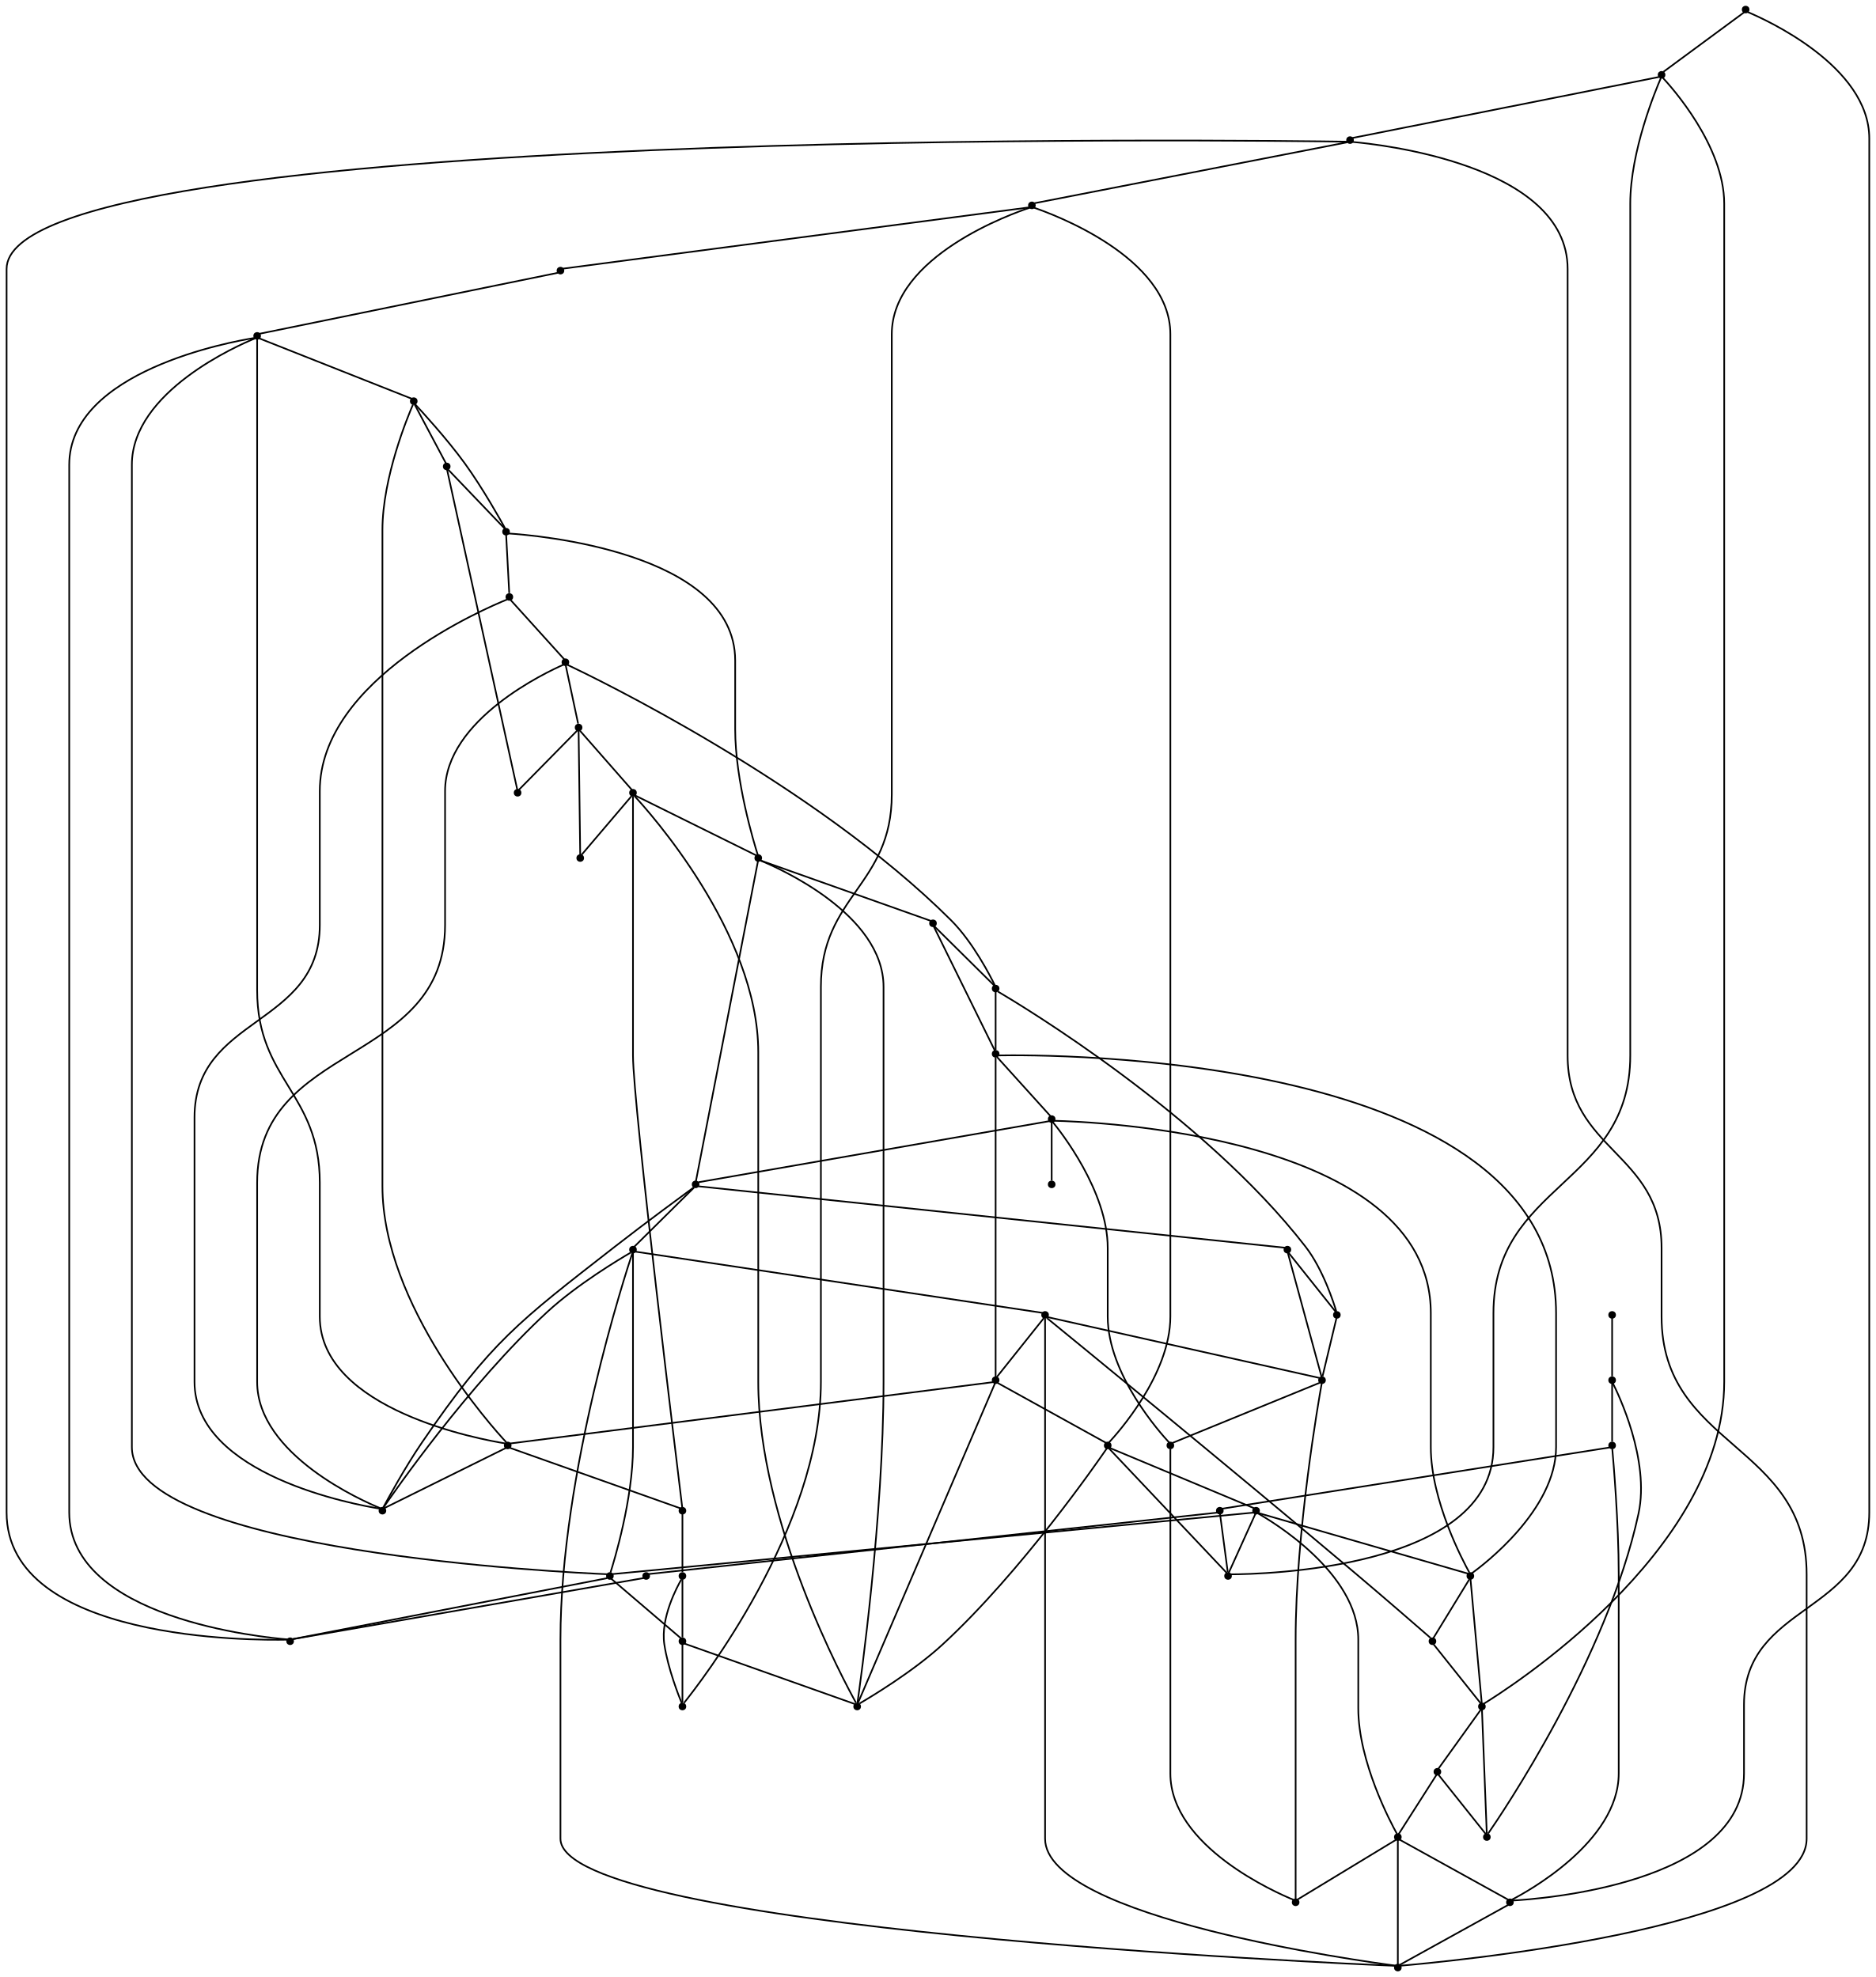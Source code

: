 graph {
  node [shape=point,comment="{\"directed\":false,\"doi\":\"10.4230/LIPIcs.GD.2024.27\",\"figure\":\"6 (2)\"}"]

  v0 [pos="1937.9169891357553,2425.2365315992174"]
  v1 [pos="1813.074356477626,2497.293134385191"]
  v2 [pos="1937.9264331125946,2497.293134385191"]
  v3 [pos="1937.9253837818344,2713.492698441546"]
  v4 [pos="1875.4874053522187,2533.33618646629"]
  v5 [pos="1937.9087216812834,2641.438893199869"]
  v6 [pos="1813.0701591545867,2713.492698441546"]
  v7 [pos="1937.9159398049956,2857.627012756827"]
  v8 [pos="1875.4956728066907,2749.524051701039"]
  v9 [pos="1875.49987012973,2317.128484099253"]
  v10 [pos="1750.6488428255216,2389.193479518118"]
  v11 [pos="1875.49987012973,2389.193479518118"]
  v12 [pos="1750.644645502482,2605.3927892522643"]
  v13 [pos="1875.4956728066907,2605.3927892522643"]
  v14 [pos="1750.6405753710496,2821.5964224639606"]
  v15 [pos="1813.0659618315467,2641.431772178022"]
  v16 [pos="1875.487405352219,2821.5923533086193"]
  v17 [pos="1813.0785538006658,2857.618620123935"]
  v18 [pos="1813.0701591545865,2425.232208121667"]
  v19 [pos="1750.644645502482,2533.332117310949"]
  v20 [pos="1688.2233291734176,2497.2974578627413"]
  v21 [pos="1688.219131850378,2713.4967675968874"]
  v22 [pos="1750.6405753710496,2749.5314270450954"]
  v23 [pos="1688.2233291734174,2641.427448700472"]
  v24 [pos="1750.6488428255218,2317.132553254594"]
  v25 [pos="1625.797688329706,2389.197802995668"]
  v26 [pos="1625.7936181982736,2605.401181885156"]
  v27 [pos="1625.789420875234,2821.600491619302"]
  v28 [pos="1688.22739930485,2857.618620123935"]
  v29 [pos="1688.2233291734176,2425.232208121667"]
  v30 [pos="1563.372301869209,2497.2974578627413"]
  v31 [pos="1625.797688329706,2533.3277938333986"]
  v32 [pos="1563.36390722313,2713.5008367522287"]
  v33 [pos="1625.789420875234,2749.5354962004367"]
  v34 [pos="1625.797688329706,2317.1368767321446"]
  v35 [pos="1500.9509855401443,2389.193479518118"]
  v36 [pos="1500.9466610254976,2605.397112729814"]
  v37 [pos="1563.372301869209,2641.427448700472"]
  v38 [pos="1500.9383935710257,2821.600491619302"]
  v39 [pos="1563.3555125770506,2857.63515106751"]
  v40 [pos="1563.372301869209,2425.2365315992174"]
  v41 [pos="1438.5169500503537,2497.3099196509743"]
  v42 [pos="1500.9466610254976,2533.332117310949"]
  v43 [pos="1438.5169500503537,2713.505160229779"]
  v44 [pos="1500.9425908940652,2749.5314270450954"]
  v45 [pos="1500.9466610254976,2317.1368767321446"]
  v46 [pos="1376.0915635898568,2605.405505362706"]
  v47 [pos="1438.516950050354,2641.4358413333634"]
  v48 [pos="1376.0956337212892,2389.210264783901"]
  v49 [pos="1438.5169500503537,2857.6310819121686"]
  v50 [pos="1376.0894013325333,2821.604815096852"]
  v51 [pos="1438.516950050354,2425.244924232109"]
  v52 [pos="1376.0915635898566,2749.5354962004367"]
  v53 [pos="1376.095633721289,2533.340255621632"]
  v54 [pos="1376.0915635898568,2317.149338520377"]

  v0 -- v1 [id="-1",pos="1937.9169891357553,2425.2365315992174 1813.074356477626,2497.293134385191 1813.074356477626,2497.293134385191 1813.074356477626,2497.293134385191"]
  v52 -- v44 [id="-11",pos="1376.0915635898566,2749.5354962004367 1500.9425908940652,2749.5314270450954 1500.9425908940652,2749.5314270450954 1500.9425908940652,2749.5314270450954"]
  v52 -- v46 [id="-17",pos="1376.0915635898566,2749.5354962004367 1376.0915635898568,2605.405505362706 1376.0915635898568,2605.405505362706 1376.0915635898568,2605.405505362706"]
  v46 -- v43 [id="-18",pos="1376.0915635898568,2605.405505362706 1438.5169500503537,2713.505160229779 1438.5169500503537,2713.505160229779 1438.5169500503537,2713.505160229779"]
  v53 -- v42 [id="-19",pos="1376.095633721289,2533.340255621632 1500.9466610254976,2533.332117310949 1500.9466610254976,2533.332117310949 1500.9466610254976,2533.332117310949"]
  v53 -- v48 [id="-21",pos="1376.095633721289,2533.340255621632 1376.0956337212892,2389.210264783901 1376.0956337212892,2389.210264783901 1376.0956337212892,2389.210264783901"]
  v48 -- v41 [id="-22",pos="1376.0956337212892,2389.210264783901 1438.5169500503537,2497.3099196509743 1438.5169500503537,2497.3099196509743 1438.5169500503537,2497.3099196509743"]
  v54 -- v45 [id="-27",pos="1376.0915635898568,2317.149338520377 1500.9466610254976,2317.1368767321446 1500.9466610254976,2317.1368767321446 1500.9466610254976,2317.1368767321446"]
  v49 -- v39 [id="-28",pos="1438.5169500503537,2857.6310819121686 1563.3555125770506,2857.63515106751 1563.3555125770506,2857.63515106751 1563.3555125770506,2857.63515106751"]
  v39 -- v28 [id="-29",pos="1563.3555125770506,2857.63515106751 1688.22739930485,2857.618620123935 1688.22739930485,2857.618620123935 1688.22739930485,2857.618620123935"]
  v28 -- v17 [id="-30",pos="1688.22739930485,2857.618620123935 1813.0785538006658,2857.618620123935 1813.0785538006658,2857.618620123935 1813.0785538006658,2857.618620123935"]
  v17 -- v7 [id="-31",pos="1813.0785538006658,2857.618620123935 1937.9159398049956,2857.627012756827 1937.9159398049956,2857.627012756827 1937.9159398049956,2857.627012756827"]
  v49 -- v43 [id="-32",pos="1438.5169500503537,2857.6310819121686 1438.5169500503537,2713.505160229779 1438.5169500503537,2713.505160229779 1438.5169500503537,2713.505160229779"]
  v43 -- v38 [id="-33",pos="1438.5169500503537,2713.505160229779 1500.9383935710257,2821.600491619302 1500.9383935710257,2821.600491619302 1500.9383935710257,2821.600491619302"]
  v41 -- v53 [id="-34",pos="1438.5169500503537,2497.3099196509743 1376.095633721289,2533.340255621632 1376.095633721289,2533.340255621632 1376.095633721289,2533.340255621632"]
  v47 -- v41 [id="-36",pos="1438.516950050354,2641.4358413333634 1438.5169500503537,2497.3099196509743 1438.5169500503537,2497.3099196509743 1438.5169500503537,2497.3099196509743"]
  v41 -- v36 [id="-37",pos="1438.5169500503537,2497.3099196509743 1500.9466610254976,2605.397112729814 1500.9466610254976,2605.397112729814 1500.9466610254976,2605.397112729814"]
  v51 -- v35 [id="-38",pos="1438.516950050354,2425.244924232109 1500.9509855401443,2389.193479518118 1500.9509855401443,2389.193479518118 1500.9509855401443,2389.193479518118"]
  v43 -- v52 [id="-41",pos="1438.5169500503537,2713.505160229779 1376.0915635898566,2749.5354962004367 1376.0915635898566,2749.5354962004367 1376.0915635898566,2749.5354962004367"]
  v47 -- v37 [id="-45",pos="1438.516950050354,2641.4358413333634 1563.372301869209,2641.427448700472 1563.372301869209,2641.427448700472 1563.372301869209,2641.427448700472"]
  v51 -- v40 [id="-46",pos="1438.516950050354,2425.244924232109 1563.372301869209,2425.2365315992174 1563.372301869209,2425.2365315992174 1563.372301869209,2425.2365315992174"]
  v2 -- v4 [id="-54",pos="1937.9264331125946,2497.293134385191 1875.4874053522187,2533.33618646629 1875.4874053522187,2533.33618646629 1875.4874053522187,2533.33618646629"]
  v44 -- v50 [id="-55",pos="1500.9425908940652,2749.5314270450954 1376.0894013325333,2821.604815096852 1376.0894013325333,2821.604815096852 1376.0894013325333,2821.604815096852"]
  v38 -- v49 [id="-59",pos="1500.9383935710257,2821.600491619302 1438.5169500503537,2857.6310819121686 1438.5169500503537,2857.6310819121686 1438.5169500503537,2857.6310819121686"]
  v45 -- v48 [id="-60",pos="1500.9466610254976,2317.1368767321446 1376.0956337212892,2389.210264783901 1376.0956337212892,2389.210264783901 1376.0956337212892,2389.210264783901"]
  v36 -- v47 [id="-61",pos="1500.9466610254976,2605.397112729814 1438.516950050354,2641.4358413333634 1438.516950050354,2641.4358413333634 1438.516950050354,2641.4358413333634"]
  v44 -- v33 [id="-62",pos="1500.9425908940652,2749.5314270450954 1625.789420875234,2749.5354962004367 1625.789420875234,2749.5354962004367 1625.789420875234,2749.5354962004367"]
  v44 -- v36 [id="-64",pos="1500.9425908940652,2749.5314270450954 1500.9466610254976,2605.397112729814 1500.9466610254976,2605.397112729814 1500.9466610254976,2605.397112729814"]
  v36 -- v32 [id="-65",pos="1500.9466610254976,2605.397112729814 1563.36390722313,2713.5008367522287 1563.36390722313,2713.5008367522287 1563.36390722313,2713.5008367522287"]
  v42 -- v46 [id="-66",pos="1500.9466610254976,2533.332117310949 1376.0915635898568,2605.405505362706 1376.0915635898568,2605.405505362706 1376.0915635898568,2605.405505362706"]
  v42 -- v31 [id="-67",pos="1500.9466610254976,2533.332117310949 1625.797688329706,2533.3277938333986 1625.797688329706,2533.3277938333986 1625.797688329706,2533.3277938333986"]
  v42 -- v35 [id="-68",pos="1500.9466610254976,2533.332117310949 1500.9509855401443,2389.193479518118 1500.9509855401443,2389.193479518118 1500.9509855401443,2389.193479518118"]
  v35 -- v30 [id="-70",pos="1500.9509855401443,2389.193479518118 1563.372301869209,2497.2974578627413 1563.372301869209,2497.2974578627413 1563.372301869209,2497.2974578627413"]
  v45 -- v34 [id="-74",pos="1500.9466610254976,2317.1368767321446 1625.797688329706,2317.1368767321446 1625.797688329706,2317.1368767321446 1625.797688329706,2317.1368767321446"]
  v5 -- v6 [id="-75",pos="1937.9087216812834,2641.438893199869 1813.0701591545867,2713.492698441546 1813.0701591545867,2713.492698441546 1813.0701591545867,2713.492698441546"]
  v5 -- v2 [id="-76",pos="1937.9087216812834,2641.438893199869 1937.9264331125946,2497.293134385191 1937.9264331125946,2497.293134385191 1937.9264331125946,2497.293134385191"]
  v7 -- v3 [id="-80",pos="1937.9159398049956,2857.627012756827 1937.9253837818344,2713.492698441546 1937.9253837818344,2713.492698441546 1937.9253837818344,2713.492698441546"]
  v3 -- v8 [id="-85",pos="1937.9253837818344,2713.492698441546 1875.4956728066907,2749.524051701039 1875.4956728066907,2749.524051701039 1875.4956728066907,2749.524051701039"]
  v9 -- v10 [id="-86",pos="1875.49987012973,2317.128484099253 1750.6488428255216,2389.193479518118 1750.6488428255216,2389.193479518118 1750.6488428255216,2389.193479518118"]
  v39 -- v32 [id="-87",pos="1563.3555125770506,2857.63515106751 1563.36390722313,2713.5008367522287 1563.36390722313,2713.5008367522287 1563.36390722313,2713.5008367522287"]
  v32 -- v27 [id="-88",pos="1563.36390722313,2713.5008367522287 1625.789420875234,2821.600491619302 1625.789420875234,2821.600491619302 1625.789420875234,2821.600491619302"]
  v37 -- v23 [id="-89",pos="1563.372301869209,2641.427448700472 1688.2233291734174,2641.427448700472 1688.2233291734174,2641.427448700472 1688.2233291734174,2641.427448700472"]
  v32 -- v44 [id="-90",pos="1563.36390722313,2713.5008367522287 1500.9425908940652,2749.5314270450954 1500.9425908940652,2749.5314270450954 1500.9425908940652,2749.5314270450954"]
  v37 -- v30 [id="-91",pos="1563.372301869209,2641.427448700472 1563.372301869209,2497.2974578627413 1563.372301869209,2497.2974578627413 1563.372301869209,2497.2974578627413"]
  v37 -- v43 [id="-92",pos="1563.372301869209,2641.427448700472 1438.5169500503537,2713.505160229779 1438.5169500503537,2713.505160229779 1438.5169500503537,2713.505160229779"]
  v30 -- v42 [id="-93",pos="1563.372301869209,2497.2974578627413 1500.9466610254976,2533.332117310949 1500.9466610254976,2533.332117310949 1500.9466610254976,2533.332117310949"]
  v30 -- v26 [id="-94",pos="1563.372301869209,2497.2974578627413 1625.7936181982736,2605.401181885156 1625.7936181982736,2605.401181885156 1625.7936181982736,2605.401181885156"]
  v40 -- v41 [id="-95",pos="1563.372301869209,2425.2365315992174 1438.5169500503537,2497.3099196509743 1438.5169500503537,2497.3099196509743 1438.5169500503537,2497.3099196509743"]
  v40 -- v29 [id="-96",pos="1563.372301869209,2425.2365315992174 1688.2233291734176,2425.232208121667 1688.2233291734176,2425.232208121667 1688.2233291734176,2425.232208121667"]
  v40 -- v25 [id="-97",pos="1563.372301869209,2425.2365315992174 1625.797688329706,2389.197802995668 1625.797688329706,2389.197802995668 1625.797688329706,2389.197802995668"]
  v27 -- v39 [id="-103",pos="1625.789420875234,2821.600491619302 1563.3555125770506,2857.63515106751 1563.3555125770506,2857.63515106751 1563.3555125770506,2857.63515106751"]
  v33 -- v38 [id="-104",pos="1625.789420875234,2749.5354962004367 1500.9383935710257,2821.600491619302 1500.9383935710257,2821.600491619302 1500.9383935710257,2821.600491619302"]
  v26 -- v37 [id="-105",pos="1625.7936181982736,2605.401181885156 1563.372301869209,2641.427448700472 1563.372301869209,2641.427448700472 1563.372301869209,2641.427448700472"]
  v31 -- v36 [id="-106",pos="1625.797688329706,2533.3277938333986 1500.9466610254976,2605.397112729814 1500.9466610254976,2605.397112729814 1500.9466610254976,2605.397112729814"]
  v33 -- v26 [id="-107",pos="1625.789420875234,2749.5354962004367 1625.7936181982736,2605.401181885156 1625.7936181982736,2605.401181885156 1625.7936181982736,2605.401181885156"]
  v33 -- v22 [id="-108",pos="1625.789420875234,2749.5354962004367 1750.6405753710496,2749.5314270450954 1750.6405753710496,2749.5314270450954 1750.6405753710496,2749.5314270450954"]
  v26 -- v21 [id="-109",pos="1625.7936181982736,2605.401181885156 1688.219131850378,2713.4967675968874 1688.219131850378,2713.4967675968874 1688.219131850378,2713.4967675968874"]
  v31 -- v19 [id="-110",pos="1625.797688329706,2533.3277938333986 1750.644645502482,2533.332117310949 1750.644645502482,2533.332117310949 1750.644645502482,2533.332117310949"]
  v31 -- v25 [id="-112",pos="1625.797688329706,2533.3277938333986 1625.797688329706,2389.197802995668 1625.797688329706,2389.197802995668 1625.797688329706,2389.197802995668"]
  v25 -- v20 [id="-113",pos="1625.797688329706,2389.197802995668 1688.2233291734176,2497.2974578627413 1688.2233291734176,2497.2974578627413 1688.2233291734176,2497.2974578627413"]
  v34 -- v35 [id="-114",pos="1625.797688329706,2317.1368767321446 1500.9509855401443,2389.193479518118 1500.9509855401443,2389.193479518118 1500.9509855401443,2389.193479518118"]
  v34 -- v24 [id="-117",pos="1625.797688329706,2317.1368767321446 1750.6488428255218,2317.132553254594 1750.6488428255218,2317.132553254594 1750.6488428255218,2317.132553254594"]
  v4 -- v12 [id="-121",pos="1875.4874053522187,2533.33618646629 1750.644645502482,2605.3927892522643 1750.644645502482,2605.3927892522643 1750.644645502482,2605.3927892522643"]
  v8 -- v14 [id="-124",pos="1875.4956728066907,2749.524051701039 1750.6405753710496,2821.5964224639606 1750.6405753710496,2821.5964224639606 1750.6405753710496,2821.5964224639606"]
  v11 -- v2 [id="-126",pos="1875.49987012973,2389.193479518118 1937.9264331125946,2497.293134385191 1937.9264331125946,2497.293134385191 1937.9264331125946,2497.293134385191"]
  v4 -- v11 [id="-127",pos="1875.4874053522187,2533.33618646629 1875.49987012973,2389.193479518118 1875.49987012973,2389.193479518118 1875.49987012973,2389.193479518118"]
  v13 -- v15 [id="-128",pos="1875.4956728066907,2605.3927892522643 1813.0659618315467,2641.431772178022 1813.0659618315467,2641.431772178022 1813.0659618315467,2641.431772178022"]
  v28 -- v21 [id="-130",pos="1688.22739930485,2857.618620123935 1688.219131850378,2713.4967675968874 1688.219131850378,2713.4967675968874 1688.219131850378,2713.4967675968874"]
  v21 -- v33 [id="-132",pos="1688.219131850378,2713.4967675968874 1625.789420875234,2749.5354962004367 1625.789420875234,2749.5354962004367 1625.789420875234,2749.5354962004367"]
  v21 -- v14 [id="-133",pos="1688.219131850378,2713.4967675968874 1750.6405753710496,2821.5964224639606 1750.6405753710496,2821.5964224639606 1750.6405753710496,2821.5964224639606"]
  v23 -- v15 [id="-134",pos="1688.2233291734174,2641.427448700472 1813.0659618315467,2641.431772178022 1813.0659618315467,2641.431772178022 1813.0659618315467,2641.431772178022"]
  v23 -- v32 [id="-135",pos="1688.2233291734174,2641.427448700472 1563.36390722313,2713.5008367522287 1563.36390722313,2713.5008367522287 1563.36390722313,2713.5008367522287"]
  v29 -- v18 [id="-136",pos="1688.2233291734176,2425.232208121667 1813.0701591545865,2425.232208121667 1813.0701591545865,2425.232208121667 1813.0701591545865,2425.232208121667"]
  v20 -- v31 [id="-137",pos="1688.2233291734176,2497.2974578627413 1625.797688329706,2533.3277938333986 1625.797688329706,2533.3277938333986 1625.797688329706,2533.3277938333986"]
  v29 -- v30 [id="-138",pos="1688.2233291734176,2425.232208121667 1563.372301869209,2497.2974578627413 1563.372301869209,2497.2974578627413 1563.372301869209,2497.2974578627413"]
  v23 -- v20 [id="-139",pos="1688.2233291734174,2641.427448700472 1688.2233291734176,2497.2974578627413 1688.2233291734176,2497.2974578627413 1688.2233291734176,2497.2974578627413"]
  v20 -- v12 [id="-141",pos="1688.2233291734176,2497.2974578627413 1750.644645502482,2605.3927892522643 1750.644645502482,2605.3927892522643 1750.644645502482,2605.3927892522643"]
  v29 -- v10 [id="-142",pos="1688.2233291734176,2425.232208121667 1750.6488428255216,2389.193479518118 1750.6488428255216,2389.193479518118 1750.6488428255216,2389.193479518118"]
  v13 -- v3 [id="-148",pos="1875.4956728066907,2605.3927892522643 1937.9253837818344,2713.492698441546 1937.9253837818344,2713.492698441546 1937.9253837818344,2713.492698441546"]
  v8 -- v13 [id="-150",pos="1875.4956728066907,2749.524051701039 1875.4956728066907,2605.3927892522643 1875.4956728066907,2605.3927892522643 1875.4956728066907,2605.3927892522643"]
  v16 -- v17 [id="-151",pos="1875.487405352219,2821.5923533086193 1813.0785538006658,2857.618620123935 1813.0785538006658,2857.618620123935 1813.0785538006658,2857.618620123935"]
  v14 -- v28 [id="-155",pos="1750.6405753710496,2821.5964224639606 1688.22739930485,2857.618620123935 1688.22739930485,2857.618620123935 1688.22739930485,2857.618620123935"]
  v22 -- v8 [id="-159",pos="1750.6405753710496,2749.5314270450954 1875.4956728066907,2749.524051701039 1875.4956728066907,2749.524051701039 1875.4956728066907,2749.524051701039"]
  v22 -- v27 [id="-160",pos="1750.6405753710496,2749.5314270450954 1625.789420875234,2821.600491619302 1625.789420875234,2821.600491619302 1625.789420875234,2821.600491619302"]
  v22 -- v12 [id="-161",pos="1750.6405753710496,2749.5314270450954 1750.644645502482,2605.3927892522643 1750.644645502482,2605.3927892522643 1750.644645502482,2605.3927892522643"]
  v12 -- v6 [id="-162",pos="1750.644645502482,2605.3927892522643 1813.0701591545867,2713.492698441546 1813.0701591545867,2713.492698441546 1813.0701591545867,2713.492698441546"]
  v19 -- v26 [id="-163",pos="1750.644645502482,2533.332117310949 1625.7936181982736,2605.401181885156 1625.7936181982736,2605.401181885156 1625.7936181982736,2605.401181885156"]
  v19 -- v4 [id="-164",pos="1750.644645502482,2533.332117310949 1875.4874053522187,2533.33618646629 1875.4874053522187,2533.33618646629 1875.4874053522187,2533.33618646629"]
  v19 -- v10 [id="-165",pos="1750.644645502482,2533.332117310949 1750.6488428255216,2389.193479518118 1750.6488428255216,2389.193479518118 1750.6488428255216,2389.193479518118"]
  v10 -- v1 [id="-167",pos="1750.6488428255216,2389.193479518118 1813.074356477626,2497.293134385191 1813.074356477626,2497.293134385191 1813.074356477626,2497.293134385191"]
  v24 -- v25 [id="-169",pos="1750.6488428255218,2317.132553254594 1625.797688329706,2389.197802995668 1625.797688329706,2389.197802995668 1625.797688329706,2389.197802995668"]
  v24 -- v9 [id="-172",pos="1750.6488428255218,2317.132553254594 1875.49987012973,2317.128484099253 1875.49987012973,2317.128484099253 1875.49987012973,2317.128484099253"]
  v12 -- v23 [id="-173",pos="1750.644645502482,2605.3927892522643 1688.2233291734174,2641.427448700472 1688.2233291734174,2641.427448700472 1688.2233291734174,2641.427448700472"]
  v18 -- v0 [id="-175",pos="1813.0701591545865,2425.232208121667 1937.9169891357553,2425.2365315992174 1937.9169891357553,2425.2365315992174 1937.9169891357553,2425.2365315992174"]
  v1 -- v19 [id="-176",pos="1813.074356477626,2497.293134385191 1750.644645502482,2533.332117310949 1750.644645502482,2533.332117310949 1750.644645502482,2533.332117310949"]
  v18 -- v11 [id="-177",pos="1813.0701591545865,2425.232208121667 1875.49987012973,2389.193479518118 1875.49987012973,2389.193479518118 1875.49987012973,2389.193479518118"]
  v1 -- v13 [id="-179",pos="1813.074356477626,2497.293134385191 1875.4956728066907,2605.3927892522643 1875.4956728066907,2605.3927892522643 1875.4956728066907,2605.3927892522643"]
  v15 -- v1 [id="-180",pos="1813.0659618315467,2641.431772178022 1813.074356477626,2497.293134385191 1813.074356477626,2497.293134385191 1813.074356477626,2497.293134385191"]
  v17 -- v6 [id="-181",pos="1813.0785538006658,2857.618620123935 1813.0701591545867,2713.492698441546 1813.0701591545867,2713.492698441546 1813.0701591545867,2713.492698441546"]
  v6 -- v22 [id="-182",pos="1813.0701591545867,2713.492698441546 1750.6405753710496,2749.5314270450954 1750.6405753710496,2749.5314270450954 1750.6405753710496,2749.5314270450954"]
  v6 -- v16 [id="-183",pos="1813.0701591545867,2713.492698441546 1875.487405352219,2821.5923533086193 1875.487405352219,2821.5923533086193 1875.487405352219,2821.5923533086193"]
  v15 -- v21 [id="-184",pos="1813.0659618315467,2641.431772178022 1688.219131850378,2713.4967675968874 1688.219131850378,2713.4967675968874 1688.219131850378,2713.4967675968874"]
  v15 -- v5 [id="-186",pos="1813.0659618315467,2641.431772178022 1937.9087216812834,2641.438893199869 1937.9087216812834,2641.438893199869 1937.9087216812834,2641.438893199869"]
  v18 -- v20 [id="-187",pos="1813.0701591545865,2425.232208121667 1688.2233291734176,2497.2974578627413 1688.2233291734176,2497.2974578627413 1688.2233291734176,2497.2974578627413"]
}